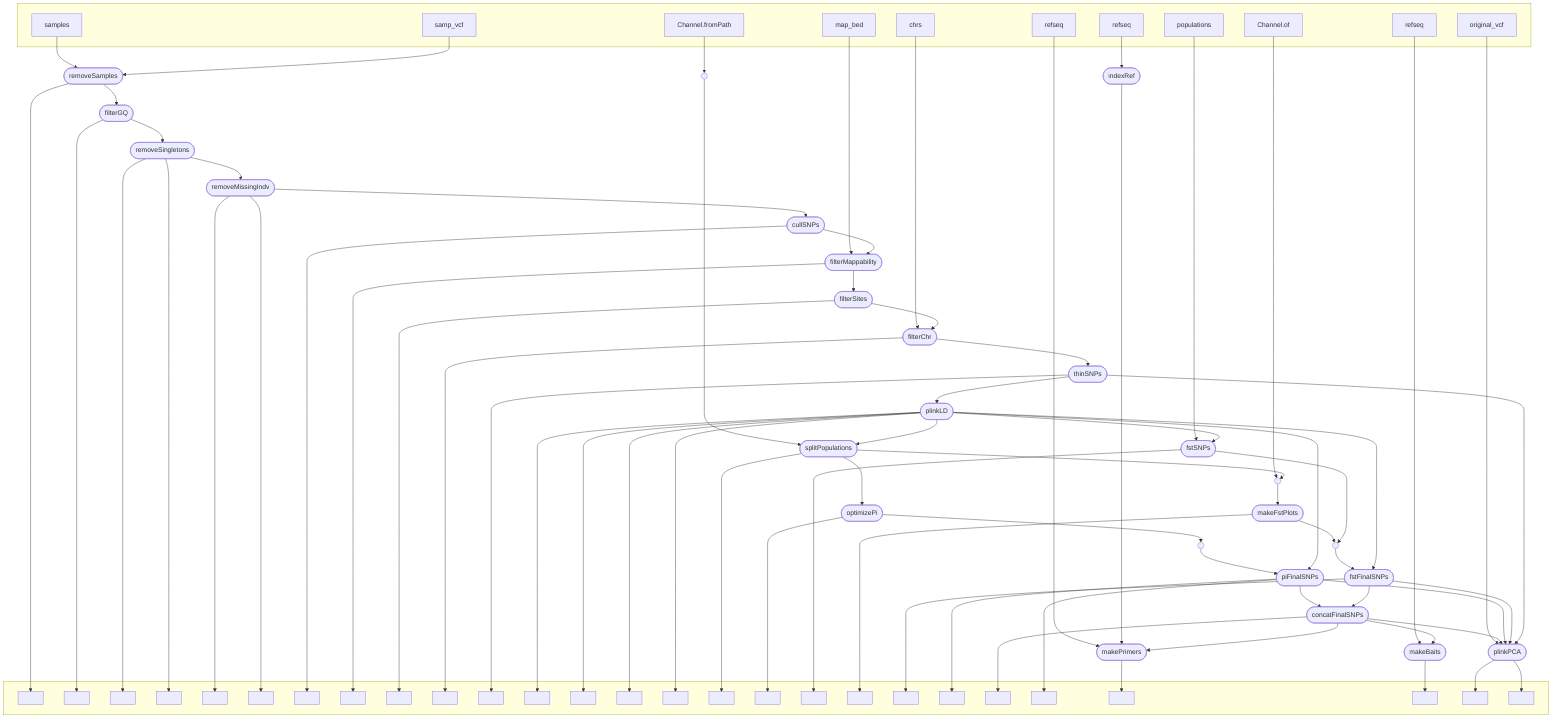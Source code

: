 flowchart TB
    subgraph " "
    v0["samp_vcf"]
    v67["samples"]
    v11["map_bed"]
    v16["chrs"]
    v26["Channel.fromPath"]
    v34["populations"]
    v41["Channel.of"]
    v54["refseq"]
    v56["refseq"]
    v59["refseq"]
    v62["original_vcf"]
    end
    v1([filterGQ])
    subgraph " "
    v69[" "]
    v2[" "]
    v4[" "]
    v5[" "]
    v7[" "]
    v8[" "]
    v10[" "]
    v13[" "]
    v15[" "]
    v18[" "]
    v20[" "]
    v22[" "]
    v23[" "]
    v24[" "]
    v25[" "]
    v31[" "]
    v33[" "]
    v36[" "]
    v44[" "]
    v48[" "]
    v51[" "]
    v53[" "]
    v66[" "]
    v58[" "]
    v61[" "]
    v64[" "]
    v65[" "]
    end
    v3([removeSingletons])
    v6([removeMissingIndv])
    v9([cullSNPs])
    v12([filterMappability])
    v14([filterSites])
    v17([filterChr])
    v19([thinSNPs])
    v21([plinkLD])
    v30([splitPopulations])
    v32([optimizePi])
    v35([fstSNPs])
    v43([makeFstPlots])
    v47([fstFinalSNPs])
    v50([piFinalSNPs])
    v52([concatFinalSNPs])
    v55([indexRef])
    v57([makePrimers])
    v60([makeBaits])
    v63([plinkPCA])
    v68([removeSamples])
    v27(( ))
    v37(( ))
    v45(( ))
    v49(( ))
    v0 --> v68
    v67 --> v68
    v68 --> v69
    v68 --> v1
    v1 --> v3
    v1 --> v2
    v3 --> v6
    v3 --> v5
    v3 --> v4
    v6 --> v9
    v6 --> v8
    v6 --> v7
    v9 --> v12
    v9 --> v10
    v11 --> v12
    v12 --> v14
    v12 --> v13
    v14 --> v17
    v14 --> v15
    v16 --> v17
    v17 --> v19
    v17 --> v18
    v19 --> v21
    v19 --> v20
    v19 --> v63
    v21 --> v30
    v21 --> v25
    v21 --> v24
    v21 --> v23
    v21 --> v22
    v21 --> v35
    v21 --> v47
    v21 --> v50
    v26 --> v27
    v27 --> v30
    v30 --> v32
    v30 --> v31
    v30 --> v37
    v32 --> v33
    v32 --> v49
    v34 --> v35
    v35 --> v36
    v35 --> v45
    v41 --> v37
    v37 --> v43
    v43 --> v44
    v43 --> v45
    v45 --> v47
    v47 --> v52
    v47 --> v48
    v47 --> v63
    v49 --> v50
    v50 --> v52
    v50 --> v51
    v50 --> v63
    v50 --> v66
    v52 --> v57
    v52 --> v53
    v52 --> v60
    v52 --> v63
    v54 --> v55
    v55 --> v57
    v56 --> v57
    v57 --> v58
    v59 --> v60
    v60 --> v61
    v62 --> v63
    v63 --> v65
    v63 --> v64